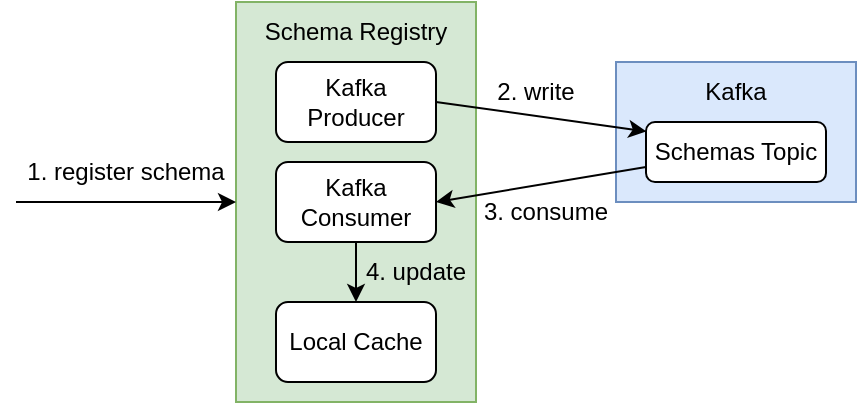 <mxfile version="24.2.5" type="github">
  <diagram name="페이지-1" id="xiopHtyxnY5Z53Ou9KPh">
    <mxGraphModel dx="755" dy="486" grid="1" gridSize="10" guides="1" tooltips="1" connect="1" arrows="1" fold="1" page="1" pageScale="1" pageWidth="1169" pageHeight="827" math="0" shadow="0">
      <root>
        <mxCell id="0" />
        <mxCell id="1" parent="0" />
        <mxCell id="_9M0UdyOCFrf6O1X6bBN-2" value="" style="rounded=0;whiteSpace=wrap;html=1;fillColor=#d5e8d4;strokeColor=#82b366;" vertex="1" parent="1">
          <mxGeometry x="470" y="120" width="120" height="200" as="geometry" />
        </mxCell>
        <mxCell id="_9M0UdyOCFrf6O1X6bBN-3" value="Local Cache" style="rounded=1;whiteSpace=wrap;html=1;" vertex="1" parent="1">
          <mxGeometry x="490" y="270" width="80" height="40" as="geometry" />
        </mxCell>
        <mxCell id="_9M0UdyOCFrf6O1X6bBN-4" value="Kafka Consumer" style="rounded=1;whiteSpace=wrap;html=1;" vertex="1" parent="1">
          <mxGeometry x="490" y="200" width="80" height="40" as="geometry" />
        </mxCell>
        <mxCell id="_9M0UdyOCFrf6O1X6bBN-5" value="Kafka Producer" style="rounded=1;whiteSpace=wrap;html=1;" vertex="1" parent="1">
          <mxGeometry x="490" y="150" width="80" height="40" as="geometry" />
        </mxCell>
        <mxCell id="_9M0UdyOCFrf6O1X6bBN-6" value="Schema Registry" style="text;html=1;align=center;verticalAlign=middle;whiteSpace=wrap;rounded=0;" vertex="1" parent="1">
          <mxGeometry x="480" y="120" width="100" height="30" as="geometry" />
        </mxCell>
        <mxCell id="_9M0UdyOCFrf6O1X6bBN-8" value="" style="rounded=0;whiteSpace=wrap;html=1;fillColor=#dae8fc;strokeColor=#6c8ebf;" vertex="1" parent="1">
          <mxGeometry x="660" y="150" width="120" height="70" as="geometry" />
        </mxCell>
        <mxCell id="_9M0UdyOCFrf6O1X6bBN-14" style="rounded=0;orthogonalLoop=1;jettySize=auto;html=1;exitX=0;exitY=0.75;exitDx=0;exitDy=0;entryX=1;entryY=0.5;entryDx=0;entryDy=0;" edge="1" parent="1" source="_9M0UdyOCFrf6O1X6bBN-9" target="_9M0UdyOCFrf6O1X6bBN-4">
          <mxGeometry relative="1" as="geometry" />
        </mxCell>
        <mxCell id="_9M0UdyOCFrf6O1X6bBN-9" value="Schemas Topic" style="rounded=1;whiteSpace=wrap;html=1;" vertex="1" parent="1">
          <mxGeometry x="675" y="180" width="90" height="30" as="geometry" />
        </mxCell>
        <mxCell id="_9M0UdyOCFrf6O1X6bBN-10" value="Kafka" style="text;html=1;align=center;verticalAlign=middle;whiteSpace=wrap;rounded=0;" vertex="1" parent="1">
          <mxGeometry x="690" y="150" width="60" height="30" as="geometry" />
        </mxCell>
        <mxCell id="_9M0UdyOCFrf6O1X6bBN-11" value="" style="endArrow=classic;html=1;rounded=0;entryX=0;entryY=0.5;entryDx=0;entryDy=0;exitX=0;exitY=1;exitDx=0;exitDy=0;" edge="1" parent="1" source="_9M0UdyOCFrf6O1X6bBN-12" target="_9M0UdyOCFrf6O1X6bBN-2">
          <mxGeometry width="50" height="50" relative="1" as="geometry">
            <mxPoint x="330" y="220" as="sourcePoint" />
            <mxPoint x="350" y="170" as="targetPoint" />
          </mxGeometry>
        </mxCell>
        <mxCell id="_9M0UdyOCFrf6O1X6bBN-12" value="1. register schema" style="text;html=1;align=center;verticalAlign=middle;whiteSpace=wrap;rounded=0;" vertex="1" parent="1">
          <mxGeometry x="360" y="190" width="110" height="30" as="geometry" />
        </mxCell>
        <mxCell id="_9M0UdyOCFrf6O1X6bBN-13" style="rounded=0;orthogonalLoop=1;jettySize=auto;html=1;entryX=0.003;entryY=0.158;entryDx=0;entryDy=0;exitX=1;exitY=0.5;exitDx=0;exitDy=0;entryPerimeter=0;" edge="1" parent="1" source="_9M0UdyOCFrf6O1X6bBN-5" target="_9M0UdyOCFrf6O1X6bBN-9">
          <mxGeometry relative="1" as="geometry" />
        </mxCell>
        <mxCell id="_9M0UdyOCFrf6O1X6bBN-15" value="2. write" style="text;html=1;align=center;verticalAlign=middle;whiteSpace=wrap;rounded=0;" vertex="1" parent="1">
          <mxGeometry x="590" y="150" width="60" height="30" as="geometry" />
        </mxCell>
        <mxCell id="_9M0UdyOCFrf6O1X6bBN-16" value="3. consume" style="text;html=1;align=center;verticalAlign=middle;whiteSpace=wrap;rounded=0;" vertex="1" parent="1">
          <mxGeometry x="590" y="210" width="70" height="30" as="geometry" />
        </mxCell>
        <mxCell id="_9M0UdyOCFrf6O1X6bBN-18" value="4. update" style="text;html=1;align=center;verticalAlign=middle;whiteSpace=wrap;rounded=0;" vertex="1" parent="1">
          <mxGeometry x="530" y="240" width="60" height="30" as="geometry" />
        </mxCell>
        <mxCell id="_9M0UdyOCFrf6O1X6bBN-19" style="edgeStyle=orthogonalEdgeStyle;rounded=0;orthogonalLoop=1;jettySize=auto;html=1;exitX=0;exitY=0;exitDx=0;exitDy=0;entryX=0;entryY=1;entryDx=0;entryDy=0;" edge="1" parent="1" source="_9M0UdyOCFrf6O1X6bBN-18" target="_9M0UdyOCFrf6O1X6bBN-18">
          <mxGeometry relative="1" as="geometry" />
        </mxCell>
      </root>
    </mxGraphModel>
  </diagram>
</mxfile>
